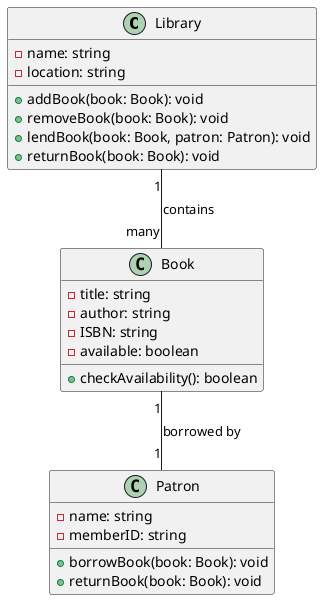 @startuml Library_system
class Library {
  - name: string
  - location: string
  + addBook(book: Book): void
  + removeBook(book: Book): void
  + lendBook(book: Book, patron: Patron): void
  + returnBook(book: Book): void
}

class Book {
  - title: string
  - author: string
  - ISBN: string
  - available: boolean
  + checkAvailability(): boolean
}

class Patron {
  - name: string
  - memberID: string
  + borrowBook(book: Book): void
  + returnBook(book: Book): void
}

Library "1" -- "many" Book : contains
Book "1" -- "1" Patron : borrowed by
@enduml




